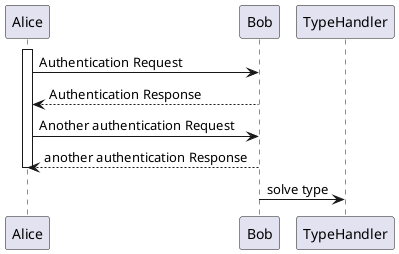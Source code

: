 @startuml
activate Alice
Alice -> Bob: Authentication Request
Bob --> Alice: Authentication Response

Alice -> Bob: Another authentication Request
Alice <-- Bob: another authentication Response
deactivate Alice
Bob -> TypeHandler: solve type
@enduml